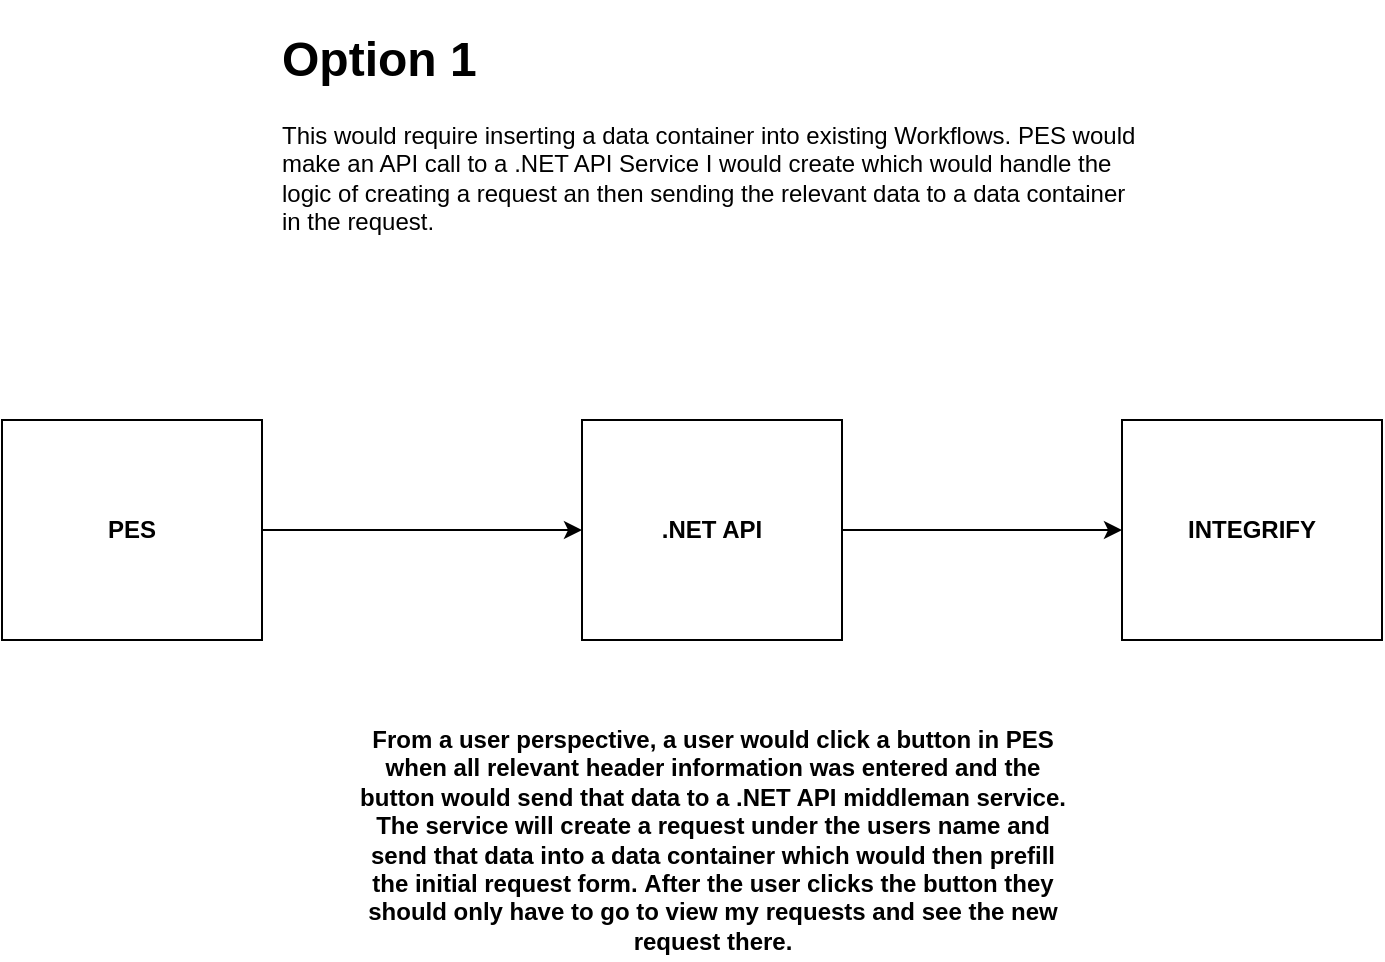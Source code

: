 <mxfile version="21.6.8" type="github" pages="2">
  <diagram name="Page-1" id="Nse5wY_bH8jwk53ShEtP">
    <mxGraphModel dx="1434" dy="796" grid="1" gridSize="10" guides="1" tooltips="1" connect="1" arrows="1" fold="1" page="1" pageScale="1" pageWidth="850" pageHeight="1100" math="0" shadow="0">
      <root>
        <mxCell id="0" />
        <mxCell id="1" parent="0" />
        <mxCell id="orUIHTkBb77fn1glsP2X-1" value="&lt;h1&gt;Option 1&lt;/h1&gt;&lt;p&gt;This would require inserting a data container into existing Workflows. PES would make an API call to a .NET API Service I would create which would handle the logic of creating a request an then sending the relevant data to a data container in the request.&lt;br&gt;&lt;/p&gt;" style="text;html=1;strokeColor=none;fillColor=none;spacing=5;spacingTop=-20;whiteSpace=wrap;overflow=hidden;rounded=0;" vertex="1" parent="1">
          <mxGeometry x="205" y="50" width="440" height="120" as="geometry" />
        </mxCell>
        <mxCell id="orUIHTkBb77fn1glsP2X-7" style="edgeStyle=orthogonalEdgeStyle;rounded=0;orthogonalLoop=1;jettySize=auto;html=1;entryX=0;entryY=0.5;entryDx=0;entryDy=0;" edge="1" parent="1" source="orUIHTkBb77fn1glsP2X-2" target="orUIHTkBb77fn1glsP2X-5">
          <mxGeometry relative="1" as="geometry" />
        </mxCell>
        <mxCell id="orUIHTkBb77fn1glsP2X-2" value="&lt;b&gt;PES&lt;/b&gt;" style="rounded=0;whiteSpace=wrap;html=1;" vertex="1" parent="1">
          <mxGeometry x="70" y="250" width="130" height="110" as="geometry" />
        </mxCell>
        <mxCell id="orUIHTkBb77fn1glsP2X-8" style="edgeStyle=orthogonalEdgeStyle;rounded=0;orthogonalLoop=1;jettySize=auto;html=1;entryX=0;entryY=0.5;entryDx=0;entryDy=0;" edge="1" parent="1" source="orUIHTkBb77fn1glsP2X-5" target="orUIHTkBb77fn1glsP2X-6">
          <mxGeometry relative="1" as="geometry" />
        </mxCell>
        <mxCell id="orUIHTkBb77fn1glsP2X-5" value="&lt;b&gt;.NET API&lt;/b&gt;" style="rounded=0;whiteSpace=wrap;html=1;" vertex="1" parent="1">
          <mxGeometry x="360" y="250" width="130" height="110" as="geometry" />
        </mxCell>
        <mxCell id="orUIHTkBb77fn1glsP2X-6" value="&lt;b&gt;INTEGRIFY&lt;/b&gt;" style="rounded=0;whiteSpace=wrap;html=1;" vertex="1" parent="1">
          <mxGeometry x="630" y="250" width="130" height="110" as="geometry" />
        </mxCell>
        <mxCell id="CpX3hfYl-ch7GkNxg-wZ-1" value="&lt;b&gt;From a user perspective, a user would click a button in PES when all relevant header information was entered and the button would send that data to a .NET API middleman service. The service will create a request under the users name and send that data into a data container which would then prefill the initial request form.&amp;nbsp;&lt;/b&gt;&lt;b style=&quot;border-color: var(--border-color);&quot;&gt;After the user clicks the button they should only have to go to view my requests and see the new request there.&lt;/b&gt;" style="text;html=1;strokeColor=none;fillColor=none;align=center;verticalAlign=middle;whiteSpace=wrap;rounded=0;" vertex="1" parent="1">
          <mxGeometry x="248" y="400" width="355" height="120" as="geometry" />
        </mxCell>
      </root>
    </mxGraphModel>
  </diagram>
  <diagram id="mNtJ9Mgz1n7K-fTunG2Z" name="Page-2">
    <mxGraphModel dx="1434" dy="796" grid="1" gridSize="10" guides="1" tooltips="1" connect="1" arrows="1" fold="1" page="1" pageScale="1" pageWidth="850" pageHeight="1100" math="0" shadow="0">
      <root>
        <mxCell id="0" />
        <mxCell id="1" parent="0" />
        <mxCell id="ML0WAdIs-0PHVN13LBZu-1" value="&lt;h1&gt;Option 2&lt;/h1&gt;&lt;p&gt;This would required PES to send header data into a table, whether Microsoft SQL or a JDE Table that Integrify can then query when making a request to then prefill header information..&lt;/p&gt;" style="text;html=1;strokeColor=none;fillColor=none;spacing=5;spacingTop=-20;whiteSpace=wrap;overflow=hidden;rounded=0;" vertex="1" parent="1">
          <mxGeometry x="245" y="10" width="360" height="120" as="geometry" />
        </mxCell>
        <mxCell id="wcFV6alyVgaQgxSxhN2q-4" style="edgeStyle=orthogonalEdgeStyle;rounded=0;orthogonalLoop=1;jettySize=auto;html=1;entryX=0;entryY=0.5;entryDx=0;entryDy=0;entryPerimeter=0;" edge="1" parent="1" source="wcFV6alyVgaQgxSxhN2q-1" target="wcFV6alyVgaQgxSxhN2q-3">
          <mxGeometry relative="1" as="geometry" />
        </mxCell>
        <mxCell id="wcFV6alyVgaQgxSxhN2q-1" value="&lt;b&gt;PES&lt;/b&gt;" style="whiteSpace=wrap;html=1;aspect=fixed;" vertex="1" parent="1">
          <mxGeometry x="90" y="210" width="120" height="120" as="geometry" />
        </mxCell>
        <mxCell id="wcFV6alyVgaQgxSxhN2q-3" value="&lt;b&gt;SQL/JDE Table&lt;/b&gt;" style="shape=cylinder3;whiteSpace=wrap;html=1;boundedLbl=1;backgroundOutline=1;size=15;" vertex="1" parent="1">
          <mxGeometry x="450" y="310" width="170" height="120" as="geometry" />
        </mxCell>
        <mxCell id="wcFV6alyVgaQgxSxhN2q-6" style="edgeStyle=orthogonalEdgeStyle;rounded=0;orthogonalLoop=1;jettySize=auto;html=1;entryX=0;entryY=0;entryDx=0;entryDy=82.5;entryPerimeter=0;startArrow=classic;startFill=1;" edge="1" parent="1" source="wcFV6alyVgaQgxSxhN2q-5" target="wcFV6alyVgaQgxSxhN2q-3">
          <mxGeometry relative="1" as="geometry" />
        </mxCell>
        <mxCell id="wcFV6alyVgaQgxSxhN2q-5" value="&lt;b&gt;Integrify&lt;/b&gt;" style="whiteSpace=wrap;html=1;aspect=fixed;" vertex="1" parent="1">
          <mxGeometry x="90" y="420" width="120" height="120" as="geometry" />
        </mxCell>
        <mxCell id="wcFV6alyVgaQgxSxhN2q-7" value="Integrify Workflows would need a Data Pull task that would query the DB based on a PK (P/Q Num and/or Reflection Number)" style="text;html=1;strokeColor=none;fillColor=none;align=center;verticalAlign=middle;whiteSpace=wrap;rounded=0;" vertex="1" parent="1">
          <mxGeometry x="220" y="440" width="250" height="130" as="geometry" />
        </mxCell>
        <mxCell id="wcFV6alyVgaQgxSxhN2q-8" value="In PES when a user has finished entering the orders header information they can press a button and we would create functionality to send that information to a Database. API/Orchestration" style="text;html=1;strokeColor=none;fillColor=none;align=center;verticalAlign=middle;whiteSpace=wrap;rounded=0;" vertex="1" parent="1">
          <mxGeometry x="220" y="180" width="190" height="70" as="geometry" />
        </mxCell>
        <mxCell id="7CBCRIDqWgRDaGyfXUm5-1" value="&lt;b&gt;From a users perspective, once header information is entered in PES they would click a button and that header information is stored in a table. Then when they create a request in Integrify they can enter in the P/Q number and/or Reflection number and it will query the table and pull/prefill header information into the request/form.&amp;nbsp;&lt;/b&gt;" style="text;html=1;strokeColor=none;fillColor=none;align=center;verticalAlign=middle;whiteSpace=wrap;rounded=0;" vertex="1" parent="1">
          <mxGeometry x="263" y="610" width="325" height="100" as="geometry" />
        </mxCell>
      </root>
    </mxGraphModel>
  </diagram>
</mxfile>
